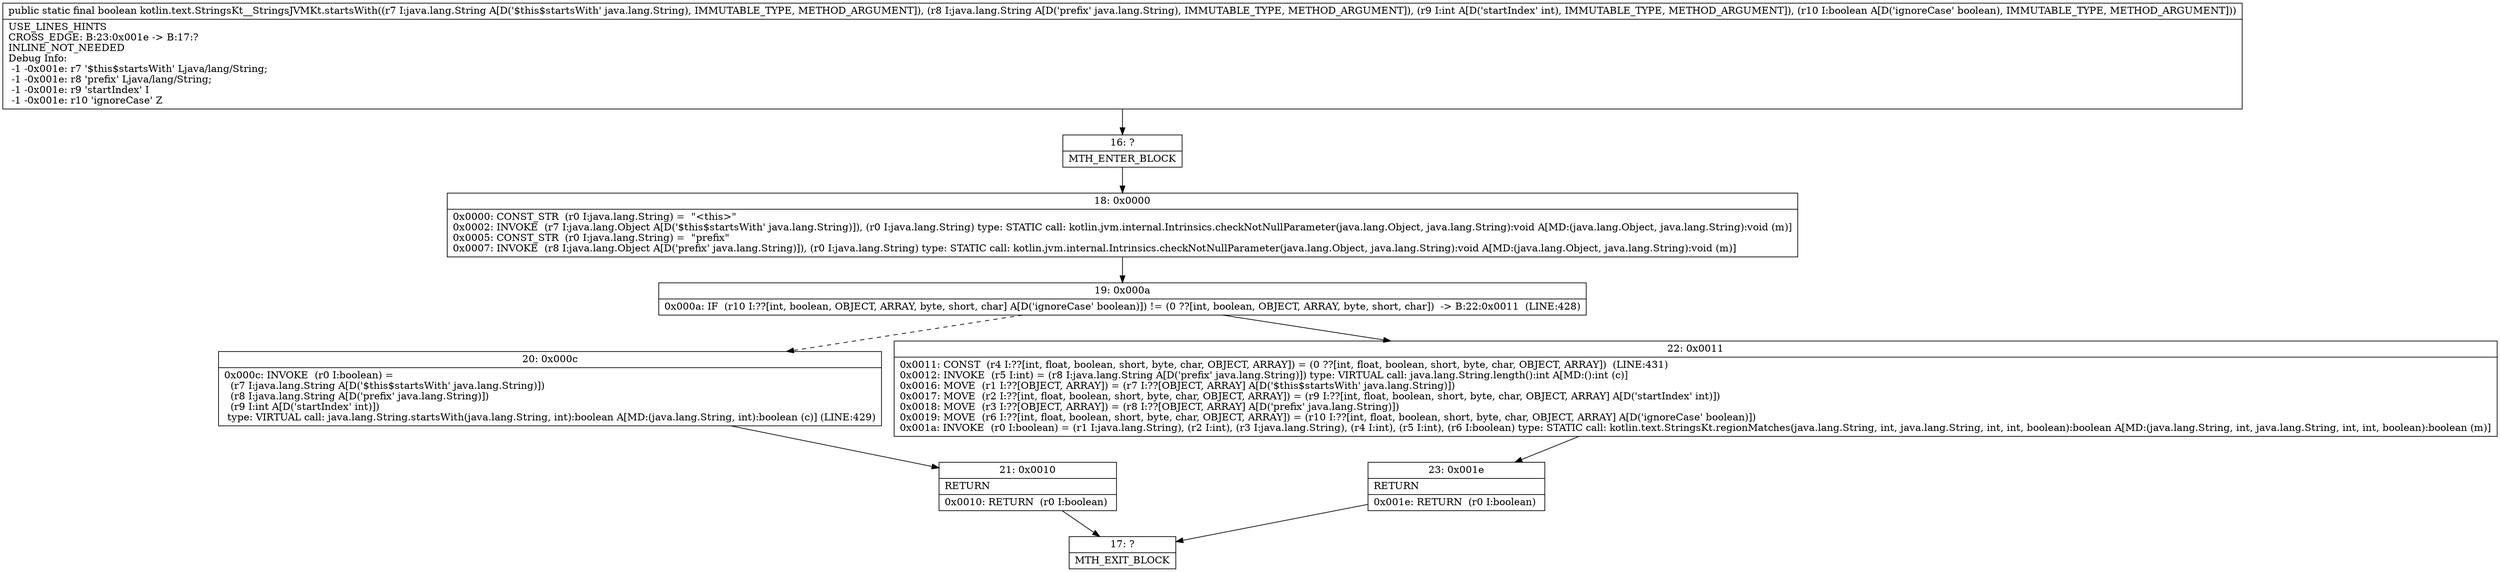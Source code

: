 digraph "CFG forkotlin.text.StringsKt__StringsJVMKt.startsWith(Ljava\/lang\/String;Ljava\/lang\/String;IZ)Z" {
Node_16 [shape=record,label="{16\:\ ?|MTH_ENTER_BLOCK\l}"];
Node_18 [shape=record,label="{18\:\ 0x0000|0x0000: CONST_STR  (r0 I:java.lang.String) =  \"\<this\>\" \l0x0002: INVOKE  (r7 I:java.lang.Object A[D('$this$startsWith' java.lang.String)]), (r0 I:java.lang.String) type: STATIC call: kotlin.jvm.internal.Intrinsics.checkNotNullParameter(java.lang.Object, java.lang.String):void A[MD:(java.lang.Object, java.lang.String):void (m)]\l0x0005: CONST_STR  (r0 I:java.lang.String) =  \"prefix\" \l0x0007: INVOKE  (r8 I:java.lang.Object A[D('prefix' java.lang.String)]), (r0 I:java.lang.String) type: STATIC call: kotlin.jvm.internal.Intrinsics.checkNotNullParameter(java.lang.Object, java.lang.String):void A[MD:(java.lang.Object, java.lang.String):void (m)]\l}"];
Node_19 [shape=record,label="{19\:\ 0x000a|0x000a: IF  (r10 I:??[int, boolean, OBJECT, ARRAY, byte, short, char] A[D('ignoreCase' boolean)]) != (0 ??[int, boolean, OBJECT, ARRAY, byte, short, char])  \-\> B:22:0x0011  (LINE:428)\l}"];
Node_20 [shape=record,label="{20\:\ 0x000c|0x000c: INVOKE  (r0 I:boolean) = \l  (r7 I:java.lang.String A[D('$this$startsWith' java.lang.String)])\l  (r8 I:java.lang.String A[D('prefix' java.lang.String)])\l  (r9 I:int A[D('startIndex' int)])\l type: VIRTUAL call: java.lang.String.startsWith(java.lang.String, int):boolean A[MD:(java.lang.String, int):boolean (c)] (LINE:429)\l}"];
Node_21 [shape=record,label="{21\:\ 0x0010|RETURN\l|0x0010: RETURN  (r0 I:boolean) \l}"];
Node_17 [shape=record,label="{17\:\ ?|MTH_EXIT_BLOCK\l}"];
Node_22 [shape=record,label="{22\:\ 0x0011|0x0011: CONST  (r4 I:??[int, float, boolean, short, byte, char, OBJECT, ARRAY]) = (0 ??[int, float, boolean, short, byte, char, OBJECT, ARRAY])  (LINE:431)\l0x0012: INVOKE  (r5 I:int) = (r8 I:java.lang.String A[D('prefix' java.lang.String)]) type: VIRTUAL call: java.lang.String.length():int A[MD:():int (c)]\l0x0016: MOVE  (r1 I:??[OBJECT, ARRAY]) = (r7 I:??[OBJECT, ARRAY] A[D('$this$startsWith' java.lang.String)]) \l0x0017: MOVE  (r2 I:??[int, float, boolean, short, byte, char, OBJECT, ARRAY]) = (r9 I:??[int, float, boolean, short, byte, char, OBJECT, ARRAY] A[D('startIndex' int)]) \l0x0018: MOVE  (r3 I:??[OBJECT, ARRAY]) = (r8 I:??[OBJECT, ARRAY] A[D('prefix' java.lang.String)]) \l0x0019: MOVE  (r6 I:??[int, float, boolean, short, byte, char, OBJECT, ARRAY]) = (r10 I:??[int, float, boolean, short, byte, char, OBJECT, ARRAY] A[D('ignoreCase' boolean)]) \l0x001a: INVOKE  (r0 I:boolean) = (r1 I:java.lang.String), (r2 I:int), (r3 I:java.lang.String), (r4 I:int), (r5 I:int), (r6 I:boolean) type: STATIC call: kotlin.text.StringsKt.regionMatches(java.lang.String, int, java.lang.String, int, int, boolean):boolean A[MD:(java.lang.String, int, java.lang.String, int, int, boolean):boolean (m)]\l}"];
Node_23 [shape=record,label="{23\:\ 0x001e|RETURN\l|0x001e: RETURN  (r0 I:boolean) \l}"];
MethodNode[shape=record,label="{public static final boolean kotlin.text.StringsKt__StringsJVMKt.startsWith((r7 I:java.lang.String A[D('$this$startsWith' java.lang.String), IMMUTABLE_TYPE, METHOD_ARGUMENT]), (r8 I:java.lang.String A[D('prefix' java.lang.String), IMMUTABLE_TYPE, METHOD_ARGUMENT]), (r9 I:int A[D('startIndex' int), IMMUTABLE_TYPE, METHOD_ARGUMENT]), (r10 I:boolean A[D('ignoreCase' boolean), IMMUTABLE_TYPE, METHOD_ARGUMENT]))  | USE_LINES_HINTS\lCROSS_EDGE: B:23:0x001e \-\> B:17:?\lINLINE_NOT_NEEDED\lDebug Info:\l  \-1 \-0x001e: r7 '$this$startsWith' Ljava\/lang\/String;\l  \-1 \-0x001e: r8 'prefix' Ljava\/lang\/String;\l  \-1 \-0x001e: r9 'startIndex' I\l  \-1 \-0x001e: r10 'ignoreCase' Z\l}"];
MethodNode -> Node_16;Node_16 -> Node_18;
Node_18 -> Node_19;
Node_19 -> Node_20[style=dashed];
Node_19 -> Node_22;
Node_20 -> Node_21;
Node_21 -> Node_17;
Node_22 -> Node_23;
Node_23 -> Node_17;
}


